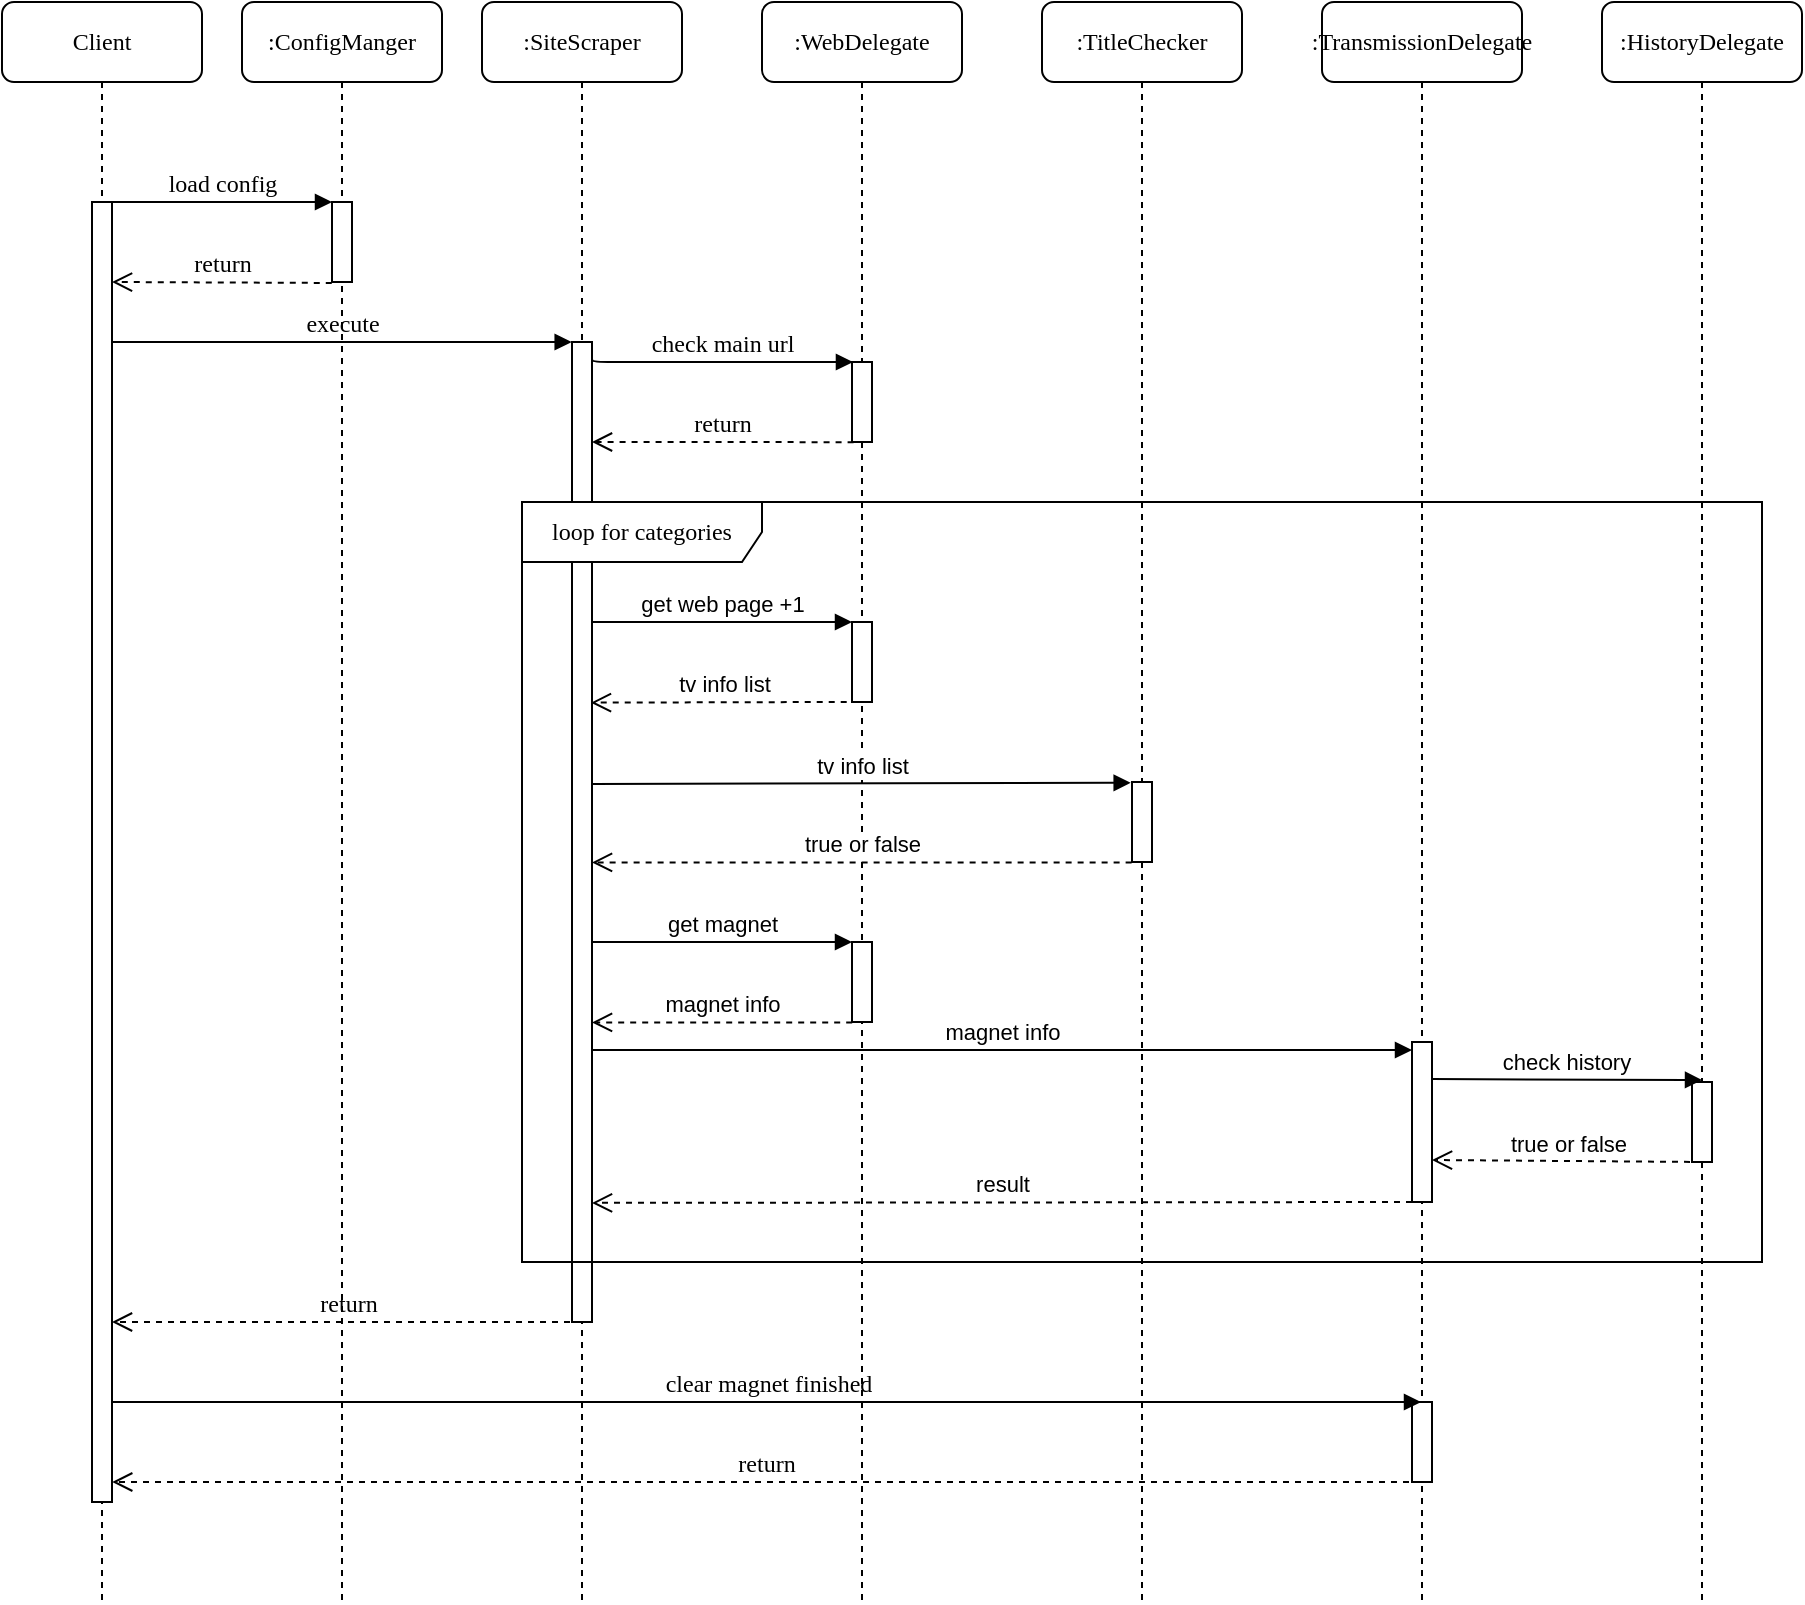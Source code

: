 <mxfile version="13.5.7" type="device"><diagram name="Page-1" id="13e1069c-82ec-6db2-03f1-153e76fe0fe0"><mxGraphModel dx="822" dy="1627" grid="1" gridSize="10" guides="1" tooltips="1" connect="1" arrows="1" fold="1" page="1" pageScale="1" pageWidth="1100" pageHeight="850" background="#ffffff" math="0" shadow="0"><root><mxCell id="0"/><mxCell id="1" parent="0"/><mxCell id="7baba1c4bc27f4b0-2" value=":ConfigManger" style="shape=umlLifeline;perimeter=lifelinePerimeter;whiteSpace=wrap;html=1;container=1;collapsible=0;recursiveResize=0;outlineConnect=0;rounded=1;shadow=0;comic=0;labelBackgroundColor=none;strokeWidth=1;fontFamily=Verdana;fontSize=12;align=center;" parent="1" vertex="1"><mxGeometry x="160" y="40" width="100" height="800" as="geometry"/></mxCell><mxCell id="7baba1c4bc27f4b0-10" value="" style="html=1;points=[];perimeter=orthogonalPerimeter;rounded=0;shadow=0;comic=0;labelBackgroundColor=none;strokeWidth=1;fontFamily=Verdana;fontSize=12;align=center;" parent="7baba1c4bc27f4b0-2" vertex="1"><mxGeometry x="45" y="100" width="10" height="40" as="geometry"/></mxCell><mxCell id="7baba1c4bc27f4b0-3" value=":SiteScraper" style="shape=umlLifeline;perimeter=lifelinePerimeter;whiteSpace=wrap;html=1;container=1;collapsible=0;recursiveResize=0;outlineConnect=0;rounded=1;shadow=0;comic=0;labelBackgroundColor=none;strokeWidth=1;fontFamily=Verdana;fontSize=12;align=center;" parent="1" vertex="1"><mxGeometry x="280" y="40" width="100" height="800" as="geometry"/></mxCell><mxCell id="7baba1c4bc27f4b0-13" value="" style="html=1;points=[];perimeter=orthogonalPerimeter;rounded=0;shadow=0;comic=0;labelBackgroundColor=none;strokeWidth=1;fontFamily=Verdana;fontSize=12;align=center;" parent="7baba1c4bc27f4b0-3" vertex="1"><mxGeometry x="45" y="170" width="10" height="490" as="geometry"/></mxCell><mxCell id="7baba1c4bc27f4b0-4" value=":WebDelegate" style="shape=umlLifeline;perimeter=lifelinePerimeter;whiteSpace=wrap;html=1;container=1;collapsible=0;recursiveResize=0;outlineConnect=0;rounded=1;shadow=0;comic=0;labelBackgroundColor=none;strokeWidth=1;fontFamily=Verdana;fontSize=12;align=center;" parent="1" vertex="1"><mxGeometry x="420" y="40" width="100" height="800" as="geometry"/></mxCell><mxCell id="dOguLkpVYqYXs1f57Zmq-8" value="" style="html=1;points=[];perimeter=orthogonalPerimeter;" parent="7baba1c4bc27f4b0-4" vertex="1"><mxGeometry x="45" y="310" width="10" height="40" as="geometry"/></mxCell><mxCell id="_aVTM90t9hDzS4O22R7J-23" value="" style="html=1;points=[];perimeter=orthogonalPerimeter;" parent="7baba1c4bc27f4b0-4" vertex="1"><mxGeometry x="45" y="470" width="10" height="40" as="geometry"/></mxCell><mxCell id="dOguLkpVYqYXs1f57Zmq-4" value="" style="html=1;points=[];perimeter=orthogonalPerimeter;rounded=0;shadow=0;comic=0;labelBackgroundColor=none;strokeWidth=1;fontFamily=Verdana;fontSize=12;align=center;" parent="7baba1c4bc27f4b0-4" vertex="1"><mxGeometry x="45" y="180" width="10" height="40" as="geometry"/></mxCell><mxCell id="7baba1c4bc27f4b0-5" value=":TitleChecker" style="shape=umlLifeline;perimeter=lifelinePerimeter;whiteSpace=wrap;html=1;container=1;collapsible=0;recursiveResize=0;outlineConnect=0;rounded=1;shadow=0;comic=0;labelBackgroundColor=none;strokeWidth=1;fontFamily=Verdana;fontSize=12;align=center;" parent="1" vertex="1"><mxGeometry x="560" y="40" width="100" height="800" as="geometry"/></mxCell><mxCell id="_aVTM90t9hDzS4O22R7J-5" value="" style="html=1;points=[];perimeter=orthogonalPerimeter;" parent="7baba1c4bc27f4b0-5" vertex="1"><mxGeometry x="45" y="390" width="10" height="40" as="geometry"/></mxCell><mxCell id="7baba1c4bc27f4b0-6" value=":TransmissionDelegate" style="shape=umlLifeline;perimeter=lifelinePerimeter;whiteSpace=wrap;html=1;container=1;collapsible=0;recursiveResize=0;outlineConnect=0;rounded=1;shadow=0;comic=0;labelBackgroundColor=none;strokeWidth=1;fontFamily=Verdana;fontSize=12;align=center;" parent="1" vertex="1"><mxGeometry x="700" y="40" width="100" height="800" as="geometry"/></mxCell><mxCell id="_aVTM90t9hDzS4O22R7J-11" value="" style="html=1;points=[];perimeter=orthogonalPerimeter;" parent="7baba1c4bc27f4b0-6" vertex="1"><mxGeometry x="45" y="520" width="10" height="80" as="geometry"/></mxCell><mxCell id="_aVTM90t9hDzS4O22R7J-49" value="" style="html=1;points=[];perimeter=orthogonalPerimeter;rounded=0;shadow=0;comic=0;labelBackgroundColor=none;strokeWidth=1;fontFamily=Verdana;fontSize=12;align=center;" parent="7baba1c4bc27f4b0-6" vertex="1"><mxGeometry x="45" y="700" width="10" height="40" as="geometry"/></mxCell><mxCell id="7baba1c4bc27f4b0-7" value=":HistoryDelegate" style="shape=umlLifeline;perimeter=lifelinePerimeter;whiteSpace=wrap;html=1;container=1;collapsible=0;recursiveResize=0;outlineConnect=0;rounded=1;shadow=0;comic=0;labelBackgroundColor=none;strokeWidth=1;fontFamily=Verdana;fontSize=12;align=center;" parent="1" vertex="1"><mxGeometry x="840" y="40" width="100" height="800" as="geometry"/></mxCell><mxCell id="7baba1c4bc27f4b0-25" value="" style="html=1;points=[];perimeter=orthogonalPerimeter;rounded=0;shadow=0;comic=0;labelBackgroundColor=none;strokeColor=#000000;strokeWidth=1;fillColor=#FFFFFF;fontFamily=Verdana;fontSize=12;fontColor=#000000;align=center;" parent="7baba1c4bc27f4b0-7" vertex="1"><mxGeometry x="45" y="540" width="10" height="40" as="geometry"/></mxCell><mxCell id="7baba1c4bc27f4b0-8" value="Client" style="shape=umlLifeline;perimeter=lifelinePerimeter;whiteSpace=wrap;html=1;container=1;collapsible=0;recursiveResize=0;outlineConnect=0;rounded=1;shadow=0;comic=0;labelBackgroundColor=none;strokeWidth=1;fontFamily=Verdana;fontSize=12;align=center;" parent="1" vertex="1"><mxGeometry x="40" y="40" width="100" height="800" as="geometry"/></mxCell><mxCell id="7baba1c4bc27f4b0-9" value="" style="html=1;points=[];perimeter=orthogonalPerimeter;rounded=0;shadow=0;comic=0;labelBackgroundColor=none;strokeWidth=1;fontFamily=Verdana;fontSize=12;align=center;" parent="7baba1c4bc27f4b0-8" vertex="1"><mxGeometry x="45" y="100" width="10" height="650" as="geometry"/></mxCell><mxCell id="7baba1c4bc27f4b0-11" value="load config" style="html=1;verticalAlign=bottom;endArrow=block;entryX=0;entryY=0;labelBackgroundColor=none;fontFamily=Verdana;fontSize=12;edgeStyle=elbowEdgeStyle;elbow=vertical;" parent="1" source="7baba1c4bc27f4b0-9" target="7baba1c4bc27f4b0-10" edge="1"><mxGeometry relative="1" as="geometry"><mxPoint x="220" y="140" as="sourcePoint"/></mxGeometry></mxCell><mxCell id="dOguLkpVYqYXs1f57Zmq-2" value="return" style="html=1;verticalAlign=bottom;endArrow=open;dashed=1;endSize=8;labelBackgroundColor=none;fontFamily=Verdana;fontSize=12;edgeStyle=elbowEdgeStyle;elbow=vertical;exitX=-0.011;exitY=1.012;exitDx=0;exitDy=0;exitPerimeter=0;" parent="1" source="7baba1c4bc27f4b0-10" target="7baba1c4bc27f4b0-9" edge="1"><mxGeometry relative="1" as="geometry"><mxPoint x="130" y="200" as="targetPoint"/><Array as="points"><mxPoint x="160" y="180"/><mxPoint x="160" y="200"/><mxPoint x="265" y="190"/></Array><mxPoint x="260" y="190" as="sourcePoint"/></mxGeometry></mxCell><mxCell id="dOguLkpVYqYXs1f57Zmq-3" value="execute" style="html=1;verticalAlign=bottom;endArrow=block;labelBackgroundColor=none;fontFamily=Verdana;fontSize=12;edgeStyle=elbowEdgeStyle;elbow=vertical;entryX=-0.016;entryY=0;entryDx=0;entryDy=0;entryPerimeter=0;" parent="1" source="7baba1c4bc27f4b0-9" target="7baba1c4bc27f4b0-13" edge="1"><mxGeometry relative="1" as="geometry"><mxPoint x="120" y="230" as="sourcePoint"/><Array as="points"><mxPoint x="180" y="210"/><mxPoint x="180" y="220"/><mxPoint x="260" y="220"/><mxPoint x="150" y="210"/><mxPoint x="240" y="200"/></Array><mxPoint x="320" y="210" as="targetPoint"/></mxGeometry></mxCell><mxCell id="dOguLkpVYqYXs1f57Zmq-5" value="check main url" style="html=1;verticalAlign=bottom;endArrow=block;labelBackgroundColor=none;fontFamily=Verdana;fontSize=12;edgeStyle=elbowEdgeStyle;elbow=vertical;entryX=0.048;entryY=0.007;entryDx=0;entryDy=0;entryPerimeter=0;exitX=1.028;exitY=0.018;exitDx=0;exitDy=0;exitPerimeter=0;" parent="1" source="7baba1c4bc27f4b0-13" target="dOguLkpVYqYXs1f57Zmq-4" edge="1"><mxGeometry relative="1" as="geometry"><mxPoint x="340" y="220" as="sourcePoint"/><mxPoint x="450" y="220" as="targetPoint"/><Array as="points"><mxPoint x="460" y="220"/></Array></mxGeometry></mxCell><mxCell id="dOguLkpVYqYXs1f57Zmq-6" value="return" style="html=1;verticalAlign=bottom;endArrow=open;dashed=1;endSize=8;labelBackgroundColor=none;fontFamily=Verdana;fontSize=12;edgeStyle=elbowEdgeStyle;elbow=vertical;exitX=0.079;exitY=1.002;exitDx=0;exitDy=0;exitPerimeter=0;" parent="1" source="dOguLkpVYqYXs1f57Zmq-4" edge="1"><mxGeometry relative="1" as="geometry"><mxPoint x="335" y="260" as="targetPoint"/><Array as="points"><mxPoint x="400" y="260"/><mxPoint x="370" y="270"/></Array><mxPoint x="460" y="280" as="sourcePoint"/></mxGeometry></mxCell><mxCell id="dOguLkpVYqYXs1f57Zmq-12" value="get web page +1" style="html=1;verticalAlign=bottom;endArrow=block;entryX=0;entryY=0;" parent="1" source="7baba1c4bc27f4b0-13" target="dOguLkpVYqYXs1f57Zmq-8" edge="1"><mxGeometry relative="1" as="geometry"><mxPoint x="340" y="320" as="sourcePoint"/></mxGeometry></mxCell><mxCell id="dOguLkpVYqYXs1f57Zmq-10" value="tv info list" style="html=1;verticalAlign=bottom;endArrow=open;dashed=1;endSize=8;exitX=0.336;exitY=0.999;exitDx=0;exitDy=0;exitPerimeter=0;entryX=0.947;entryY=0.368;entryDx=0;entryDy=0;entryPerimeter=0;" parent="1" source="dOguLkpVYqYXs1f57Zmq-8" target="7baba1c4bc27f4b0-13" edge="1"><mxGeometry relative="1" as="geometry"><mxPoint x="360" y="390" as="targetPoint"/></mxGeometry></mxCell><mxCell id="_aVTM90t9hDzS4O22R7J-4" value="true or false" style="html=1;verticalAlign=bottom;endArrow=open;dashed=1;endSize=8;exitX=-0.019;exitY=1.006;exitDx=0;exitDy=0;exitPerimeter=0;" parent="1" source="_aVTM90t9hDzS4O22R7J-5" target="7baba1c4bc27f4b0-13" edge="1"><mxGeometry relative="1" as="geometry"><mxPoint x="340" y="430" as="targetPoint"/><mxPoint x="607" y="429" as="sourcePoint"/></mxGeometry></mxCell><mxCell id="_aVTM90t9hDzS4O22R7J-7" value="magnet info" style="html=1;verticalAlign=bottom;endArrow=block;" parent="1" edge="1"><mxGeometry relative="1" as="geometry"><mxPoint x="335" y="564" as="sourcePoint"/><mxPoint x="745" y="564" as="targetPoint"/></mxGeometry></mxCell><mxCell id="_aVTM90t9hDzS4O22R7J-9" value="result" style="html=1;verticalAlign=bottom;endArrow=open;dashed=1;endSize=8;" parent="1" edge="1"><mxGeometry relative="1" as="geometry"><mxPoint x="335" y="640.44" as="targetPoint"/><mxPoint x="745" y="640" as="sourcePoint"/></mxGeometry></mxCell><mxCell id="_aVTM90t9hDzS4O22R7J-28" value="check history" style="html=1;verticalAlign=bottom;endArrow=block;" parent="1" edge="1"><mxGeometry relative="1" as="geometry"><mxPoint x="755" y="578.56" as="sourcePoint"/><mxPoint x="890" y="579" as="targetPoint"/></mxGeometry></mxCell><mxCell id="_aVTM90t9hDzS4O22R7J-29" value="true or false" style="html=1;verticalAlign=bottom;endArrow=open;dashed=1;endSize=8;" parent="1" edge="1"><mxGeometry relative="1" as="geometry"><mxPoint x="755" y="619" as="targetPoint"/><mxPoint x="890" y="620" as="sourcePoint"/></mxGeometry></mxCell><mxCell id="_aVTM90t9hDzS4O22R7J-3" value="tv info list" style="html=1;verticalAlign=bottom;endArrow=block;entryX=-0.067;entryY=0.01;entryDx=0;entryDy=0;entryPerimeter=0;exitX=1.041;exitY=0.451;exitDx=0;exitDy=0;exitPerimeter=0;" parent="1" source="7baba1c4bc27f4b0-13" target="_aVTM90t9hDzS4O22R7J-5" edge="1"><mxGeometry relative="1" as="geometry"><mxPoint x="340" y="430" as="sourcePoint"/><mxPoint x="605" y="390" as="targetPoint"/></mxGeometry></mxCell><mxCell id="_aVTM90t9hDzS4O22R7J-24" value="get magnet" style="html=1;verticalAlign=bottom;endArrow=block;entryX=0;entryY=0;entryDx=0;entryDy=0;entryPerimeter=0;" parent="1" source="7baba1c4bc27f4b0-13" target="_aVTM90t9hDzS4O22R7J-23" edge="1"><mxGeometry relative="1" as="geometry"><mxPoint x="335" y="460" as="sourcePoint"/><mxPoint x="450" y="480" as="targetPoint"/><Array as="points"/></mxGeometry></mxCell><mxCell id="_aVTM90t9hDzS4O22R7J-25" value="magnet info" style="html=1;verticalAlign=bottom;endArrow=open;dashed=1;endSize=8;exitX=0.009;exitY=1.006;exitDx=0;exitDy=0;exitPerimeter=0;" parent="1" source="_aVTM90t9hDzS4O22R7J-23" target="7baba1c4bc27f4b0-13" edge="1"><mxGeometry relative="1" as="geometry"><mxPoint x="340" y="535" as="targetPoint"/><mxPoint x="460" y="519" as="sourcePoint"/></mxGeometry></mxCell><mxCell id="_aVTM90t9hDzS4O22R7J-44" value="return" style="html=1;verticalAlign=bottom;endArrow=open;dashed=1;endSize=8;labelBackgroundColor=none;fontFamily=Verdana;fontSize=12;edgeStyle=elbowEdgeStyle;elbow=vertical;" parent="1" target="7baba1c4bc27f4b0-9" edge="1"><mxGeometry relative="1" as="geometry"><mxPoint x="160" y="700" as="targetPoint"/><Array as="points"><mxPoint x="300" y="700"/><mxPoint x="165" y="690"/><mxPoint x="165" y="710"/><mxPoint x="270" y="700"/></Array><mxPoint x="330" y="700" as="sourcePoint"/></mxGeometry></mxCell><mxCell id="_aVTM90t9hDzS4O22R7J-45" value="clear magnet finished" style="html=1;verticalAlign=bottom;endArrow=block;labelBackgroundColor=none;fontFamily=Verdana;fontSize=12;edgeStyle=elbowEdgeStyle;elbow=vertical;" parent="1" source="7baba1c4bc27f4b0-9" target="7baba1c4bc27f4b0-6" edge="1"><mxGeometry relative="1" as="geometry"><mxPoint x="140" y="740" as="sourcePoint"/><mxPoint x="210" y="740" as="targetPoint"/><Array as="points"><mxPoint x="140" y="740"/></Array></mxGeometry></mxCell><mxCell id="_aVTM90t9hDzS4O22R7J-46" value="return" style="html=1;verticalAlign=bottom;endArrow=open;dashed=1;endSize=8;labelBackgroundColor=none;fontFamily=Verdana;fontSize=12;edgeStyle=elbowEdgeStyle;elbow=vertical;entryX=1.01;entryY=0.985;entryDx=0;entryDy=0;entryPerimeter=0;" parent="1" source="7baba1c4bc27f4b0-6" target="7baba1c4bc27f4b0-9" edge="1"><mxGeometry relative="1" as="geometry"><mxPoint x="130" y="780" as="targetPoint"/><Array as="points"><mxPoint x="750" y="780"/><mxPoint x="165" y="800"/><mxPoint x="270" y="790"/></Array><mxPoint x="209.89" y="780.48" as="sourcePoint"/></mxGeometry></mxCell><mxCell id="_aVTM90t9hDzS4O22R7J-43" value="loop for categories" style="shape=umlFrame;whiteSpace=wrap;html=1;fontFamily=Garamond;width=120;height=30;" parent="1" vertex="1"><mxGeometry x="300" y="290" width="620" height="380" as="geometry"/></mxCell></root></mxGraphModel></diagram></mxfile>